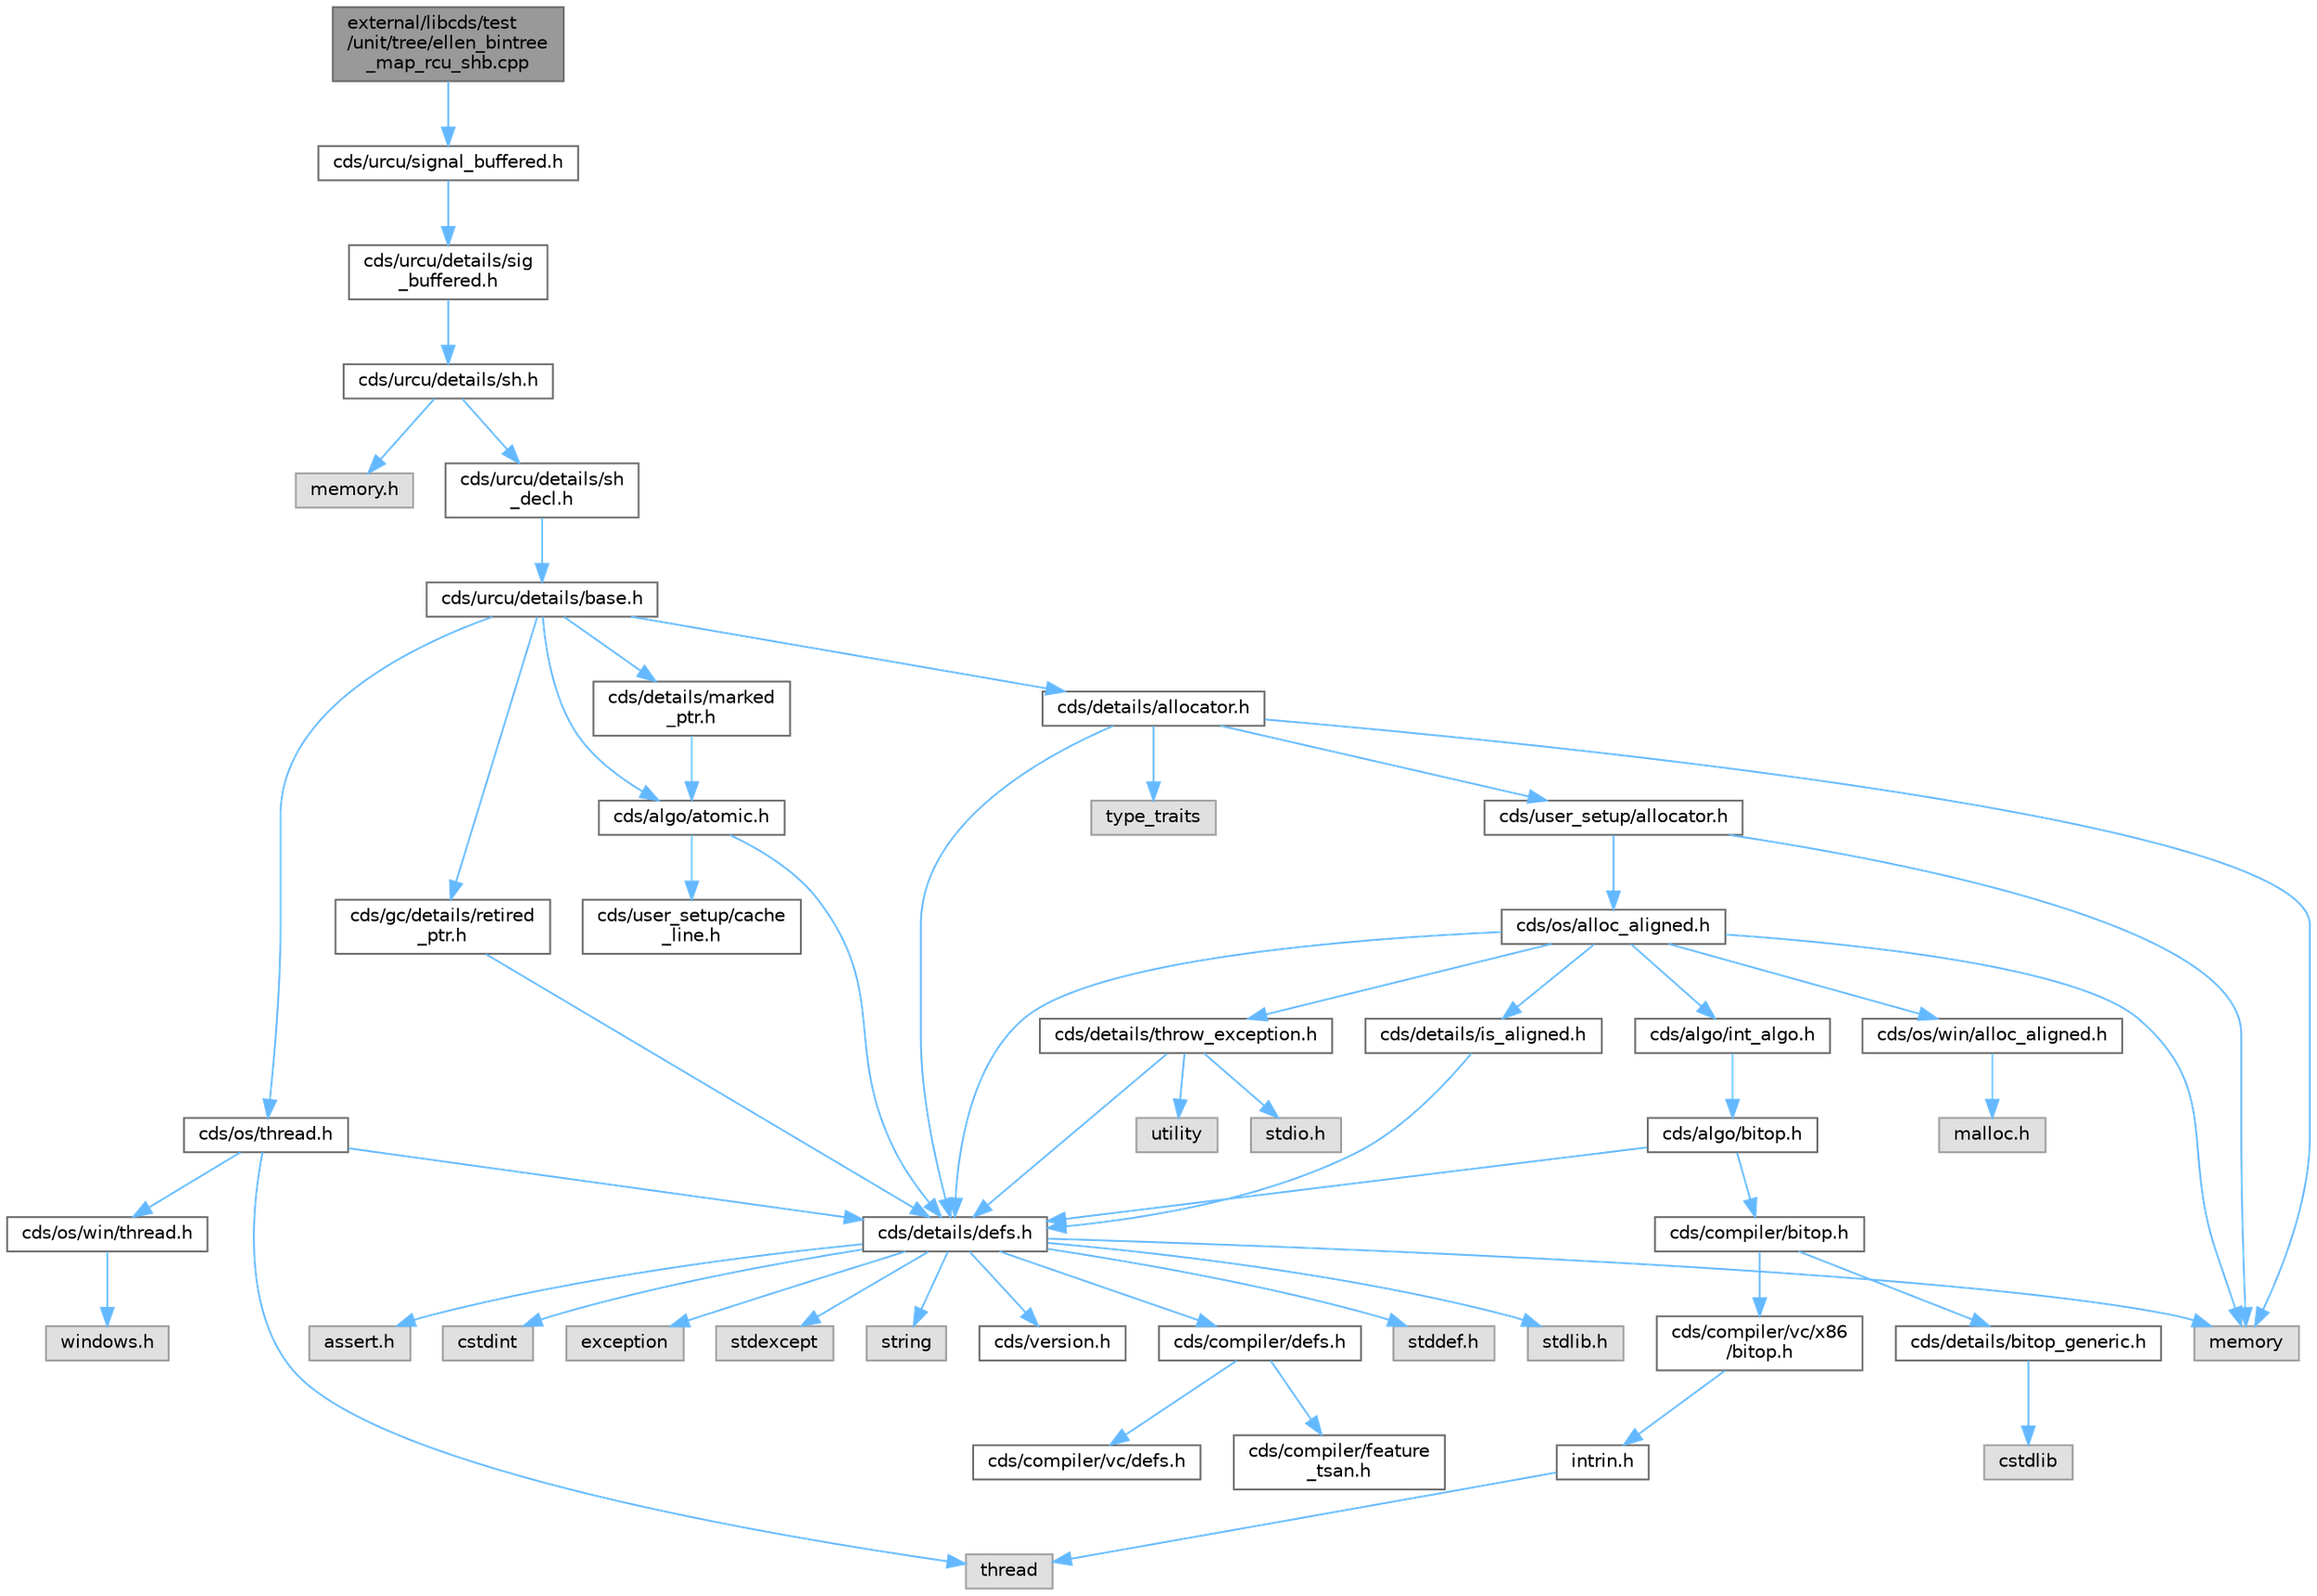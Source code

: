 digraph "external/libcds/test/unit/tree/ellen_bintree_map_rcu_shb.cpp"
{
 // LATEX_PDF_SIZE
  bgcolor="transparent";
  edge [fontname=Helvetica,fontsize=10,labelfontname=Helvetica,labelfontsize=10];
  node [fontname=Helvetica,fontsize=10,shape=box,height=0.2,width=0.4];
  Node1 [id="Node000001",label="external/libcds/test\l/unit/tree/ellen_bintree\l_map_rcu_shb.cpp",height=0.2,width=0.4,color="gray40", fillcolor="grey60", style="filled", fontcolor="black",tooltip=" "];
  Node1 -> Node2 [id="edge57_Node000001_Node000002",color="steelblue1",style="solid",tooltip=" "];
  Node2 [id="Node000002",label="cds/urcu/signal_buffered.h",height=0.2,width=0.4,color="grey40", fillcolor="white", style="filled",URL="$signal__buffered_8h.html",tooltip=" "];
  Node2 -> Node3 [id="edge58_Node000002_Node000003",color="steelblue1",style="solid",tooltip=" "];
  Node3 [id="Node000003",label="cds/urcu/details/sig\l_buffered.h",height=0.2,width=0.4,color="grey40", fillcolor="white", style="filled",URL="$sig__buffered_8h.html",tooltip=" "];
  Node3 -> Node4 [id="edge59_Node000003_Node000004",color="steelblue1",style="solid",tooltip=" "];
  Node4 [id="Node000004",label="cds/urcu/details/sh.h",height=0.2,width=0.4,color="grey40", fillcolor="white", style="filled",URL="$sh_8h.html",tooltip=" "];
  Node4 -> Node5 [id="edge60_Node000004_Node000005",color="steelblue1",style="solid",tooltip=" "];
  Node5 [id="Node000005",label="memory.h",height=0.2,width=0.4,color="grey60", fillcolor="#E0E0E0", style="filled",tooltip=" "];
  Node4 -> Node6 [id="edge61_Node000004_Node000006",color="steelblue1",style="solid",tooltip=" "];
  Node6 [id="Node000006",label="cds/urcu/details/sh\l_decl.h",height=0.2,width=0.4,color="grey40", fillcolor="white", style="filled",URL="$sh__decl_8h.html",tooltip=" "];
  Node6 -> Node7 [id="edge62_Node000006_Node000007",color="steelblue1",style="solid",tooltip=" "];
  Node7 [id="Node000007",label="cds/urcu/details/base.h",height=0.2,width=0.4,color="grey40", fillcolor="white", style="filled",URL="$external_2libcds_2cds_2urcu_2details_2base_8h.html",tooltip=" "];
  Node7 -> Node8 [id="edge63_Node000007_Node000008",color="steelblue1",style="solid",tooltip=" "];
  Node8 [id="Node000008",label="cds/algo/atomic.h",height=0.2,width=0.4,color="grey40", fillcolor="white", style="filled",URL="$external_2libcds_2cds_2algo_2atomic_8h.html",tooltip=" "];
  Node8 -> Node9 [id="edge64_Node000008_Node000009",color="steelblue1",style="solid",tooltip=" "];
  Node9 [id="Node000009",label="cds/details/defs.h",height=0.2,width=0.4,color="grey40", fillcolor="white", style="filled",URL="$details_2defs_8h.html",tooltip=" "];
  Node9 -> Node10 [id="edge65_Node000009_Node000010",color="steelblue1",style="solid",tooltip=" "];
  Node10 [id="Node000010",label="stddef.h",height=0.2,width=0.4,color="grey60", fillcolor="#E0E0E0", style="filled",tooltip=" "];
  Node9 -> Node11 [id="edge66_Node000009_Node000011",color="steelblue1",style="solid",tooltip=" "];
  Node11 [id="Node000011",label="stdlib.h",height=0.2,width=0.4,color="grey60", fillcolor="#E0E0E0", style="filled",tooltip=" "];
  Node9 -> Node12 [id="edge67_Node000009_Node000012",color="steelblue1",style="solid",tooltip=" "];
  Node12 [id="Node000012",label="assert.h",height=0.2,width=0.4,color="grey60", fillcolor="#E0E0E0", style="filled",tooltip=" "];
  Node9 -> Node13 [id="edge68_Node000009_Node000013",color="steelblue1",style="solid",tooltip=" "];
  Node13 [id="Node000013",label="cstdint",height=0.2,width=0.4,color="grey60", fillcolor="#E0E0E0", style="filled",tooltip=" "];
  Node9 -> Node14 [id="edge69_Node000009_Node000014",color="steelblue1",style="solid",tooltip=" "];
  Node14 [id="Node000014",label="exception",height=0.2,width=0.4,color="grey60", fillcolor="#E0E0E0", style="filled",tooltip=" "];
  Node9 -> Node15 [id="edge70_Node000009_Node000015",color="steelblue1",style="solid",tooltip=" "];
  Node15 [id="Node000015",label="stdexcept",height=0.2,width=0.4,color="grey60", fillcolor="#E0E0E0", style="filled",tooltip=" "];
  Node9 -> Node16 [id="edge71_Node000009_Node000016",color="steelblue1",style="solid",tooltip=" "];
  Node16 [id="Node000016",label="string",height=0.2,width=0.4,color="grey60", fillcolor="#E0E0E0", style="filled",tooltip=" "];
  Node9 -> Node17 [id="edge72_Node000009_Node000017",color="steelblue1",style="solid",tooltip=" "];
  Node17 [id="Node000017",label="memory",height=0.2,width=0.4,color="grey60", fillcolor="#E0E0E0", style="filled",tooltip=" "];
  Node9 -> Node18 [id="edge73_Node000009_Node000018",color="steelblue1",style="solid",tooltip=" "];
  Node18 [id="Node000018",label="cds/version.h",height=0.2,width=0.4,color="grey40", fillcolor="white", style="filled",URL="$external_2libcds_2cds_2version_8h.html",tooltip=" "];
  Node9 -> Node19 [id="edge74_Node000009_Node000019",color="steelblue1",style="solid",tooltip=" "];
  Node19 [id="Node000019",label="cds/compiler/defs.h",height=0.2,width=0.4,color="grey40", fillcolor="white", style="filled",URL="$compiler_2defs_8h.html",tooltip=" "];
  Node19 -> Node20 [id="edge75_Node000019_Node000020",color="steelblue1",style="solid",tooltip=" "];
  Node20 [id="Node000020",label="cds/compiler/vc/defs.h",height=0.2,width=0.4,color="grey40", fillcolor="white", style="filled",URL="$compiler_2vc_2defs_8h.html",tooltip=" "];
  Node19 -> Node21 [id="edge76_Node000019_Node000021",color="steelblue1",style="solid",tooltip=" "];
  Node21 [id="Node000021",label="cds/compiler/feature\l_tsan.h",height=0.2,width=0.4,color="grey40", fillcolor="white", style="filled",URL="$feature__tsan_8h.html",tooltip=" "];
  Node8 -> Node22 [id="edge77_Node000008_Node000022",color="steelblue1",style="solid",tooltip=" "];
  Node22 [id="Node000022",label="cds/user_setup/cache\l_line.h",height=0.2,width=0.4,color="grey40", fillcolor="white", style="filled",URL="$cache__line_8h.html",tooltip="Cache-line size definition"];
  Node7 -> Node23 [id="edge78_Node000007_Node000023",color="steelblue1",style="solid",tooltip=" "];
  Node23 [id="Node000023",label="cds/gc/details/retired\l_ptr.h",height=0.2,width=0.4,color="grey40", fillcolor="white", style="filled",URL="$retired__ptr_8h.html",tooltip=" "];
  Node23 -> Node9 [id="edge79_Node000023_Node000009",color="steelblue1",style="solid",tooltip=" "];
  Node7 -> Node24 [id="edge80_Node000007_Node000024",color="steelblue1",style="solid",tooltip=" "];
  Node24 [id="Node000024",label="cds/details/allocator.h",height=0.2,width=0.4,color="grey40", fillcolor="white", style="filled",URL="$external_2libcds_2cds_2details_2allocator_8h.html",tooltip=" "];
  Node24 -> Node25 [id="edge81_Node000024_Node000025",color="steelblue1",style="solid",tooltip=" "];
  Node25 [id="Node000025",label="type_traits",height=0.2,width=0.4,color="grey60", fillcolor="#E0E0E0", style="filled",tooltip=" "];
  Node24 -> Node17 [id="edge82_Node000024_Node000017",color="steelblue1",style="solid",tooltip=" "];
  Node24 -> Node9 [id="edge83_Node000024_Node000009",color="steelblue1",style="solid",tooltip=" "];
  Node24 -> Node26 [id="edge84_Node000024_Node000026",color="steelblue1",style="solid",tooltip=" "];
  Node26 [id="Node000026",label="cds/user_setup/allocator.h",height=0.2,width=0.4,color="grey40", fillcolor="white", style="filled",URL="$external_2libcds_2cds_2user__setup_2allocator_8h.html",tooltip="Default implementation of allocator classes."];
  Node26 -> Node17 [id="edge85_Node000026_Node000017",color="steelblue1",style="solid",tooltip=" "];
  Node26 -> Node27 [id="edge86_Node000026_Node000027",color="steelblue1",style="solid",tooltip=" "];
  Node27 [id="Node000027",label="cds/os/alloc_aligned.h",height=0.2,width=0.4,color="grey40", fillcolor="white", style="filled",URL="$alloc__aligned_8h.html",tooltip=" "];
  Node27 -> Node9 [id="edge87_Node000027_Node000009",color="steelblue1",style="solid",tooltip=" "];
  Node27 -> Node28 [id="edge88_Node000027_Node000028",color="steelblue1",style="solid",tooltip=" "];
  Node28 [id="Node000028",label="cds/os/win/alloc_aligned.h",height=0.2,width=0.4,color="grey40", fillcolor="white", style="filled",URL="$win_2alloc__aligned_8h.html",tooltip=" "];
  Node28 -> Node29 [id="edge89_Node000028_Node000029",color="steelblue1",style="solid",tooltip=" "];
  Node29 [id="Node000029",label="malloc.h",height=0.2,width=0.4,color="grey60", fillcolor="#E0E0E0", style="filled",tooltip=" "];
  Node27 -> Node17 [id="edge90_Node000027_Node000017",color="steelblue1",style="solid",tooltip=" "];
  Node27 -> Node30 [id="edge91_Node000027_Node000030",color="steelblue1",style="solid",tooltip=" "];
  Node30 [id="Node000030",label="cds/details/is_aligned.h",height=0.2,width=0.4,color="grey40", fillcolor="white", style="filled",URL="$is__aligned_8h.html",tooltip=" "];
  Node30 -> Node9 [id="edge92_Node000030_Node000009",color="steelblue1",style="solid",tooltip=" "];
  Node27 -> Node31 [id="edge93_Node000027_Node000031",color="steelblue1",style="solid",tooltip=" "];
  Node31 [id="Node000031",label="cds/algo/int_algo.h",height=0.2,width=0.4,color="grey40", fillcolor="white", style="filled",URL="$int__algo_8h.html",tooltip=" "];
  Node31 -> Node32 [id="edge94_Node000031_Node000032",color="steelblue1",style="solid",tooltip=" "];
  Node32 [id="Node000032",label="cds/algo/bitop.h",height=0.2,width=0.4,color="grey40", fillcolor="white", style="filled",URL="$algo_2bitop_8h.html",tooltip=" "];
  Node32 -> Node9 [id="edge95_Node000032_Node000009",color="steelblue1",style="solid",tooltip=" "];
  Node32 -> Node33 [id="edge96_Node000032_Node000033",color="steelblue1",style="solid",tooltip=" "];
  Node33 [id="Node000033",label="cds/compiler/bitop.h",height=0.2,width=0.4,color="grey40", fillcolor="white", style="filled",URL="$compiler_2bitop_8h.html",tooltip=" "];
  Node33 -> Node34 [id="edge97_Node000033_Node000034",color="steelblue1",style="solid",tooltip=" "];
  Node34 [id="Node000034",label="cds/compiler/vc/x86\l/bitop.h",height=0.2,width=0.4,color="grey40", fillcolor="white", style="filled",URL="$compiler_2vc_2x86_2bitop_8h.html",tooltip=" "];
  Node34 -> Node35 [id="edge98_Node000034_Node000035",color="steelblue1",style="solid",tooltip=" "];
  Node35 [id="Node000035",label="intrin.h",height=0.2,width=0.4,color="grey40", fillcolor="white", style="filled",URL="$intrin_8h.html",tooltip=" "];
  Node35 -> Node36 [id="edge99_Node000035_Node000036",color="steelblue1",style="solid",tooltip=" "];
  Node36 [id="Node000036",label="thread",height=0.2,width=0.4,color="grey60", fillcolor="#E0E0E0", style="filled",tooltip=" "];
  Node33 -> Node37 [id="edge100_Node000033_Node000037",color="steelblue1",style="solid",tooltip=" "];
  Node37 [id="Node000037",label="cds/details/bitop_generic.h",height=0.2,width=0.4,color="grey40", fillcolor="white", style="filled",URL="$bitop__generic_8h.html",tooltip=" "];
  Node37 -> Node38 [id="edge101_Node000037_Node000038",color="steelblue1",style="solid",tooltip=" "];
  Node38 [id="Node000038",label="cstdlib",height=0.2,width=0.4,color="grey60", fillcolor="#E0E0E0", style="filled",tooltip=" "];
  Node27 -> Node39 [id="edge102_Node000027_Node000039",color="steelblue1",style="solid",tooltip=" "];
  Node39 [id="Node000039",label="cds/details/throw_exception.h",height=0.2,width=0.4,color="grey40", fillcolor="white", style="filled",URL="$throw__exception_8h.html",tooltip=" "];
  Node39 -> Node9 [id="edge103_Node000039_Node000009",color="steelblue1",style="solid",tooltip=" "];
  Node39 -> Node40 [id="edge104_Node000039_Node000040",color="steelblue1",style="solid",tooltip=" "];
  Node40 [id="Node000040",label="stdio.h",height=0.2,width=0.4,color="grey60", fillcolor="#E0E0E0", style="filled",tooltip=" "];
  Node39 -> Node41 [id="edge105_Node000039_Node000041",color="steelblue1",style="solid",tooltip=" "];
  Node41 [id="Node000041",label="utility",height=0.2,width=0.4,color="grey60", fillcolor="#E0E0E0", style="filled",tooltip=" "];
  Node7 -> Node42 [id="edge106_Node000007_Node000042",color="steelblue1",style="solid",tooltip=" "];
  Node42 [id="Node000042",label="cds/os/thread.h",height=0.2,width=0.4,color="grey40", fillcolor="white", style="filled",URL="$cds_2os_2thread_8h.html",tooltip=" "];
  Node42 -> Node36 [id="edge107_Node000042_Node000036",color="steelblue1",style="solid",tooltip=" "];
  Node42 -> Node9 [id="edge108_Node000042_Node000009",color="steelblue1",style="solid",tooltip=" "];
  Node42 -> Node43 [id="edge109_Node000042_Node000043",color="steelblue1",style="solid",tooltip=" "];
  Node43 [id="Node000043",label="cds/os/win/thread.h",height=0.2,width=0.4,color="grey40", fillcolor="white", style="filled",URL="$cds_2os_2win_2thread_8h.html",tooltip=" "];
  Node43 -> Node44 [id="edge110_Node000043_Node000044",color="steelblue1",style="solid",tooltip=" "];
  Node44 [id="Node000044",label="windows.h",height=0.2,width=0.4,color="grey60", fillcolor="#E0E0E0", style="filled",tooltip=" "];
  Node7 -> Node45 [id="edge111_Node000007_Node000045",color="steelblue1",style="solid",tooltip=" "];
  Node45 [id="Node000045",label="cds/details/marked\l_ptr.h",height=0.2,width=0.4,color="grey40", fillcolor="white", style="filled",URL="$marked__ptr_8h.html",tooltip=" "];
  Node45 -> Node8 [id="edge112_Node000045_Node000008",color="steelblue1",style="solid",tooltip=" "];
}

